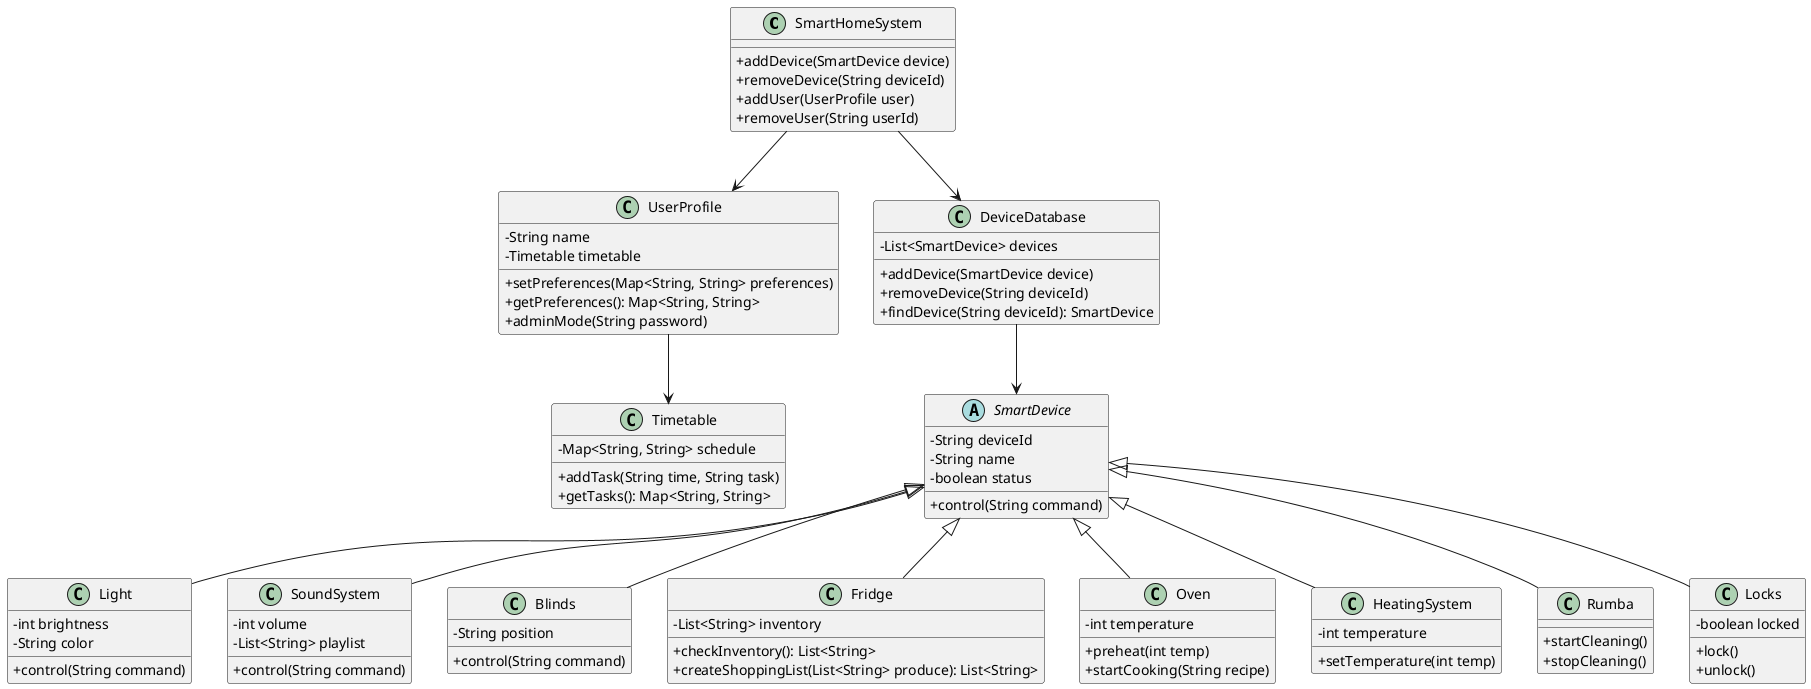 @startuml
skinparam classAttributeIconSize 0

class SmartHomeSystem {
    +addDevice(SmartDevice device)
    +removeDevice(String deviceId)
    +addUser(UserProfile user)
    +removeUser(String userId)
}

class UserProfile {
    -String name
    -Timetable timetable
    +setPreferences(Map<String, String> preferences)
    +getPreferences(): Map<String, String>
    +adminMode(String password)
}

class Timetable {
    -Map<String, String> schedule
    +addTask(String time, String task)
    +getTasks(): Map<String, String>
}

abstract class SmartDevice {
    -String deviceId
    -String name
    -boolean status
    +control(String command)
}

class DeviceDatabase {
    -List<SmartDevice> devices
    +addDevice(SmartDevice device)
    +removeDevice(String deviceId)
    +findDevice(String deviceId): SmartDevice
}

class Light {
    -int brightness
    -String color
    +control(String command)
}

class SoundSystem {
    -int volume
    -List<String> playlist
    +control(String command)
}

class Blinds {
    -String position
    +control(String command)
}


class Fridge {
    -List<String> inventory
    +checkInventory(): List<String>
    +createShoppingList(List<String> produce): List<String>
}

class Oven {
    -int temperature
    +preheat(int temp)
    +startCooking(String recipe)
}

class HeatingSystem {
    -int temperature
    +setTemperature(int temp)
}

class Rumba {
    +startCleaning()
    +stopCleaning()
}

class Locks {
    -boolean locked
    +lock()
    +unlock()
}

SmartHomeSystem --> DeviceDatabase
SmartHomeSystem --> UserProfile
UserProfile --> Timetable

SmartDevice <|-- Light
SmartDevice <|-- SoundSystem
SmartDevice <|-- Blinds
SmartDevice <|-- HeatingSystem
SmartDevice <|-- Rumba
SmartDevice <|-- Locks


SmartDevice <|-- Fridge
SmartDevice <|-- Oven

DeviceDatabase --> SmartDevice
@enduml
